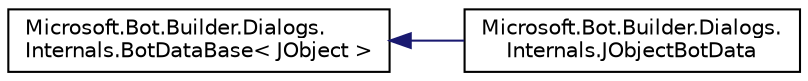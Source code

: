 digraph "Graphical Class Hierarchy"
{
  edge [fontname="Helvetica",fontsize="10",labelfontname="Helvetica",labelfontsize="10"];
  node [fontname="Helvetica",fontsize="10",shape=record];
  rankdir="LR";
  Node1 [label="Microsoft.Bot.Builder.Dialogs.\lInternals.BotDataBase\< JObject \>",height=0.2,width=0.4,color="black", fillcolor="white", style="filled",URL="$de/df5/class_microsoft_1_1_bot_1_1_builder_1_1_dialogs_1_1_internals_1_1_bot_data_base.html"];
  Node1 -> Node2 [dir="back",color="midnightblue",fontsize="10",style="solid",fontname="Helvetica"];
  Node2 [label="Microsoft.Bot.Builder.Dialogs.\lInternals.JObjectBotData",height=0.2,width=0.4,color="black", fillcolor="white", style="filled",URL="$d0/def/class_microsoft_1_1_bot_1_1_builder_1_1_dialogs_1_1_internals_1_1_j_object_bot_data.html"];
}

